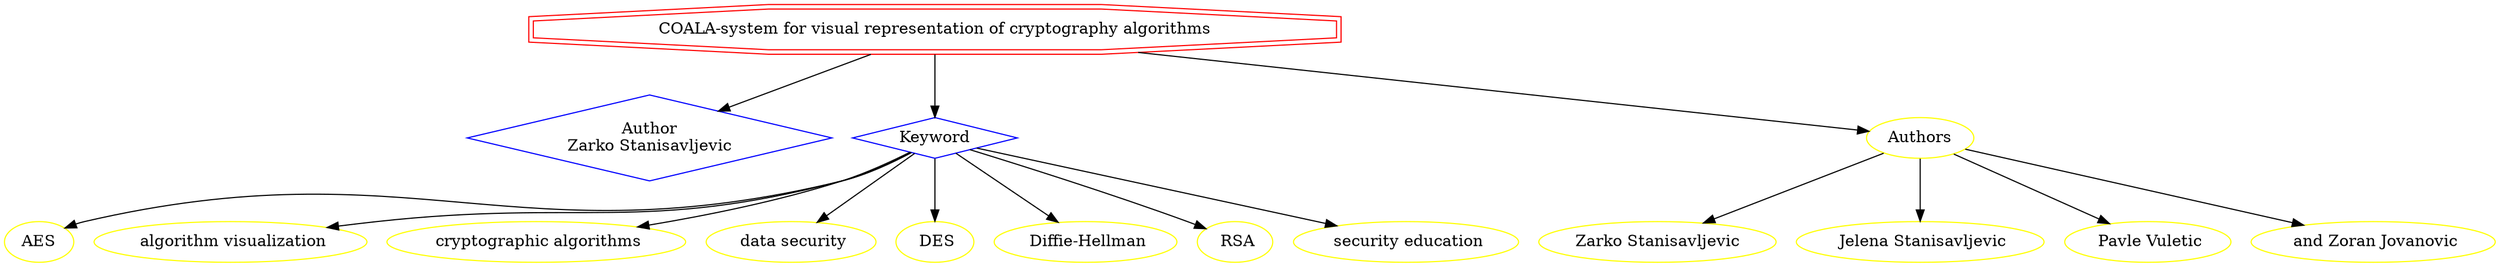 strict digraph mind_map6 {
	node [color=red shape=doubleoctagon]
	"COALA-system for visual representation of cryptography algorithms"
	node [color=blue shape=diamond]
	"Author
Zarko Stanisavljevic"
	Keyword
	"COALA-system for visual representation of cryptography algorithms" -> "Author
Zarko Stanisavljevic"
	"COALA-system for visual representation of cryptography algorithms" -> Keyword
	node [color=yellow shape=ellipse]
	AES
	Keyword -> AES
	" algorithm visualization"
	Keyword -> " algorithm visualization"
	" cryptographic algorithms"
	Keyword -> " cryptographic algorithms"
	" data security"
	Keyword -> " data security"
	" DES"
	Keyword -> " DES"
	" Diffie-Hellman"
	Keyword -> " Diffie-Hellman"
	" RSA"
	Keyword -> " RSA"
	" security education"
	Keyword -> " security education"
	"COALA-system for visual representation of cryptography algorithms" -> Authors
	Authors -> "Zarko Stanisavljevic"
	Authors -> " Jelena Stanisavljevic"
	Authors -> " Pavle Vuletic"
	Authors -> " and Zoran Jovanovic"
}
